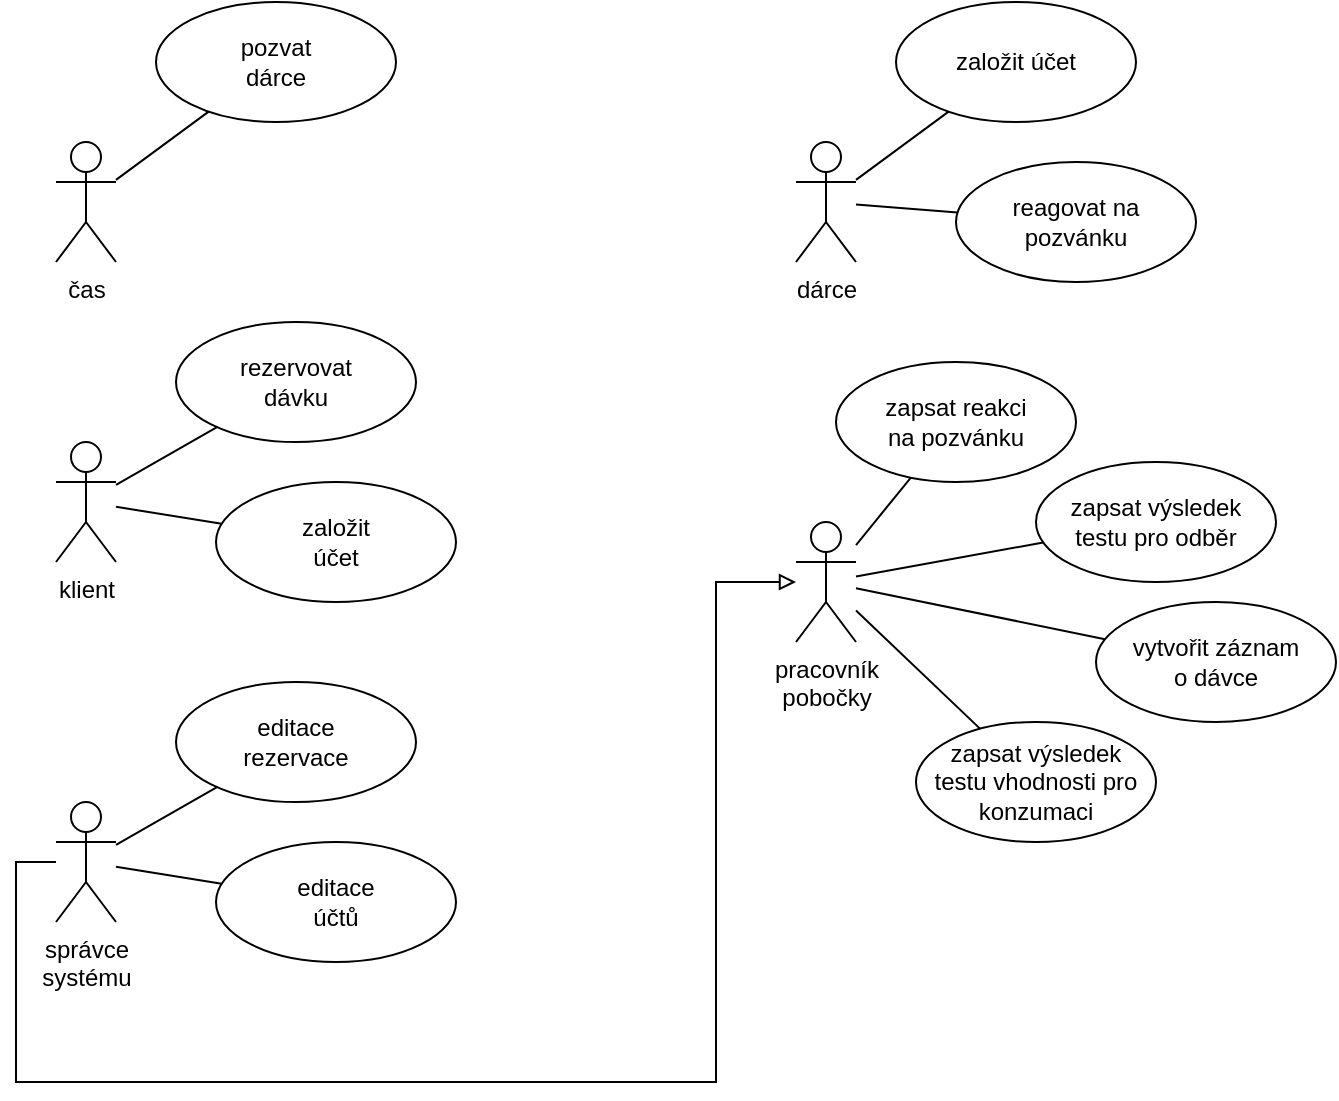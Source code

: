 <mxfile version="20.3.0" type="device"><diagram id="2wnlVEj7CbeUK5qjqbr_" name="Stránka-1"><mxGraphModel dx="1183" dy="773" grid="1" gridSize="10" guides="1" tooltips="1" connect="1" arrows="1" fold="1" page="1" pageScale="1" pageWidth="1100" pageHeight="850" math="0" shadow="0"><root><mxCell id="0"/><mxCell id="1" parent="0"/><mxCell id="KdiXe2GYpy2oAaeqTCCL-4" value="" style="rounded=0;orthogonalLoop=1;jettySize=auto;html=1;endArrow=none;endFill=0;" edge="1" parent="1" source="KdiXe2GYpy2oAaeqTCCL-1" target="KdiXe2GYpy2oAaeqTCCL-3"><mxGeometry relative="1" as="geometry"/></mxCell><mxCell id="KdiXe2GYpy2oAaeqTCCL-1" value="čas" style="shape=umlActor;verticalLabelPosition=bottom;verticalAlign=top;html=1;outlineConnect=0;" vertex="1" parent="1"><mxGeometry x="210" y="190" width="30" height="60" as="geometry"/></mxCell><mxCell id="KdiXe2GYpy2oAaeqTCCL-3" value="pozvat&lt;br&gt;dárce" style="ellipse;whiteSpace=wrap;html=1;verticalAlign=middle;" vertex="1" parent="1"><mxGeometry x="260" y="120" width="120" height="60" as="geometry"/></mxCell><mxCell id="KdiXe2GYpy2oAaeqTCCL-5" value="" style="rounded=0;orthogonalLoop=1;jettySize=auto;html=1;endArrow=none;endFill=0;" edge="1" parent="1" source="KdiXe2GYpy2oAaeqTCCL-6" target="KdiXe2GYpy2oAaeqTCCL-7"><mxGeometry relative="1" as="geometry"/></mxCell><mxCell id="KdiXe2GYpy2oAaeqTCCL-10" style="edgeStyle=none;rounded=0;orthogonalLoop=1;jettySize=auto;html=1;endArrow=none;endFill=0;" edge="1" parent="1" source="KdiXe2GYpy2oAaeqTCCL-6" target="KdiXe2GYpy2oAaeqTCCL-8"><mxGeometry relative="1" as="geometry"/></mxCell><mxCell id="KdiXe2GYpy2oAaeqTCCL-6" value="klient" style="shape=umlActor;verticalLabelPosition=bottom;verticalAlign=top;html=1;outlineConnect=0;" vertex="1" parent="1"><mxGeometry x="210" y="340" width="30" height="60" as="geometry"/></mxCell><mxCell id="KdiXe2GYpy2oAaeqTCCL-7" value="rezervovat&lt;br&gt;dávku" style="ellipse;whiteSpace=wrap;html=1;verticalAlign=middle;" vertex="1" parent="1"><mxGeometry x="270" y="280" width="120" height="60" as="geometry"/></mxCell><mxCell id="KdiXe2GYpy2oAaeqTCCL-8" value="založit&lt;br&gt;účet" style="ellipse;whiteSpace=wrap;html=1;verticalAlign=middle;" vertex="1" parent="1"><mxGeometry x="290" y="360" width="120" height="60" as="geometry"/></mxCell><mxCell id="KdiXe2GYpy2oAaeqTCCL-11" value="" style="rounded=0;orthogonalLoop=1;jettySize=auto;html=1;endArrow=none;endFill=0;" edge="1" parent="1" source="KdiXe2GYpy2oAaeqTCCL-13" target="KdiXe2GYpy2oAaeqTCCL-14"><mxGeometry relative="1" as="geometry"/></mxCell><mxCell id="KdiXe2GYpy2oAaeqTCCL-12" style="edgeStyle=none;rounded=0;orthogonalLoop=1;jettySize=auto;html=1;endArrow=none;endFill=0;" edge="1" parent="1" source="KdiXe2GYpy2oAaeqTCCL-13" target="KdiXe2GYpy2oAaeqTCCL-15"><mxGeometry relative="1" as="geometry"/></mxCell><mxCell id="KdiXe2GYpy2oAaeqTCCL-31" style="edgeStyle=orthogonalEdgeStyle;rounded=0;orthogonalLoop=1;jettySize=auto;html=1;endArrow=block;endFill=0;" edge="1" parent="1" source="KdiXe2GYpy2oAaeqTCCL-13" target="KdiXe2GYpy2oAaeqTCCL-18"><mxGeometry relative="1" as="geometry"><Array as="points"><mxPoint x="190" y="550"/><mxPoint x="190" y="660"/><mxPoint x="540" y="660"/><mxPoint x="540" y="410"/></Array></mxGeometry></mxCell><mxCell id="KdiXe2GYpy2oAaeqTCCL-13" value="správce&lt;br&gt;systému" style="shape=umlActor;verticalLabelPosition=bottom;verticalAlign=top;html=1;outlineConnect=0;" vertex="1" parent="1"><mxGeometry x="210" y="520" width="30" height="60" as="geometry"/></mxCell><mxCell id="KdiXe2GYpy2oAaeqTCCL-14" value="editace&lt;br&gt;rezervace" style="ellipse;whiteSpace=wrap;html=1;verticalAlign=middle;" vertex="1" parent="1"><mxGeometry x="270" y="460" width="120" height="60" as="geometry"/></mxCell><mxCell id="KdiXe2GYpy2oAaeqTCCL-15" value="editace&lt;br&gt;účtů" style="ellipse;whiteSpace=wrap;html=1;verticalAlign=middle;" vertex="1" parent="1"><mxGeometry x="290" y="540" width="120" height="60" as="geometry"/></mxCell><mxCell id="KdiXe2GYpy2oAaeqTCCL-16" value="" style="rounded=0;orthogonalLoop=1;jettySize=auto;html=1;endArrow=none;endFill=0;" edge="1" parent="1" source="KdiXe2GYpy2oAaeqTCCL-18" target="KdiXe2GYpy2oAaeqTCCL-19"><mxGeometry relative="1" as="geometry"/></mxCell><mxCell id="KdiXe2GYpy2oAaeqTCCL-17" style="edgeStyle=none;rounded=0;orthogonalLoop=1;jettySize=auto;html=1;endArrow=none;endFill=0;" edge="1" parent="1" source="KdiXe2GYpy2oAaeqTCCL-18" target="KdiXe2GYpy2oAaeqTCCL-20"><mxGeometry relative="1" as="geometry"/></mxCell><mxCell id="KdiXe2GYpy2oAaeqTCCL-22" style="edgeStyle=none;rounded=0;orthogonalLoop=1;jettySize=auto;html=1;endArrow=none;endFill=0;" edge="1" parent="1" source="KdiXe2GYpy2oAaeqTCCL-18" target="KdiXe2GYpy2oAaeqTCCL-21"><mxGeometry relative="1" as="geometry"/></mxCell><mxCell id="KdiXe2GYpy2oAaeqTCCL-25" style="edgeStyle=none;rounded=0;orthogonalLoop=1;jettySize=auto;html=1;endArrow=none;endFill=0;" edge="1" parent="1" source="KdiXe2GYpy2oAaeqTCCL-18" target="KdiXe2GYpy2oAaeqTCCL-23"><mxGeometry relative="1" as="geometry"/></mxCell><mxCell id="KdiXe2GYpy2oAaeqTCCL-18" value="pracovník&lt;br&gt;pobočky" style="shape=umlActor;verticalLabelPosition=bottom;verticalAlign=top;html=1;outlineConnect=0;" vertex="1" parent="1"><mxGeometry x="580" y="380" width="30" height="60" as="geometry"/></mxCell><mxCell id="KdiXe2GYpy2oAaeqTCCL-19" value="zapsat reakci&lt;br&gt;na pozvánku" style="ellipse;whiteSpace=wrap;html=1;verticalAlign=middle;" vertex="1" parent="1"><mxGeometry x="600" y="300" width="120" height="60" as="geometry"/></mxCell><mxCell id="KdiXe2GYpy2oAaeqTCCL-20" value="zapsat výsledek&lt;br&gt;testu pro odběr" style="ellipse;whiteSpace=wrap;html=1;verticalAlign=middle;" vertex="1" parent="1"><mxGeometry x="700" y="350" width="120" height="60" as="geometry"/></mxCell><mxCell id="KdiXe2GYpy2oAaeqTCCL-21" value="vytvořit záznam&lt;br&gt;o dávce" style="ellipse;whiteSpace=wrap;html=1;verticalAlign=middle;" vertex="1" parent="1"><mxGeometry x="730" y="420" width="120" height="60" as="geometry"/></mxCell><mxCell id="KdiXe2GYpy2oAaeqTCCL-23" value="zapsat výsledek&lt;br&gt;testu vhodnosti pro&lt;br&gt;konzumaci" style="ellipse;whiteSpace=wrap;html=1;verticalAlign=middle;" vertex="1" parent="1"><mxGeometry x="640" y="480" width="120" height="60" as="geometry"/></mxCell><mxCell id="KdiXe2GYpy2oAaeqTCCL-26" value="" style="rounded=0;orthogonalLoop=1;jettySize=auto;html=1;endArrow=none;endFill=0;" edge="1" parent="1" source="KdiXe2GYpy2oAaeqTCCL-27" target="KdiXe2GYpy2oAaeqTCCL-28"><mxGeometry relative="1" as="geometry"/></mxCell><mxCell id="KdiXe2GYpy2oAaeqTCCL-30" style="edgeStyle=none;rounded=0;orthogonalLoop=1;jettySize=auto;html=1;endArrow=none;endFill=0;" edge="1" parent="1" source="KdiXe2GYpy2oAaeqTCCL-27" target="KdiXe2GYpy2oAaeqTCCL-29"><mxGeometry relative="1" as="geometry"/></mxCell><mxCell id="KdiXe2GYpy2oAaeqTCCL-27" value="dárce" style="shape=umlActor;verticalLabelPosition=bottom;verticalAlign=top;html=1;outlineConnect=0;" vertex="1" parent="1"><mxGeometry x="580" y="190" width="30" height="60" as="geometry"/></mxCell><mxCell id="KdiXe2GYpy2oAaeqTCCL-28" value="založit účet" style="ellipse;whiteSpace=wrap;html=1;verticalAlign=middle;" vertex="1" parent="1"><mxGeometry x="630" y="120" width="120" height="60" as="geometry"/></mxCell><mxCell id="KdiXe2GYpy2oAaeqTCCL-29" value="reagovat na pozvánku" style="ellipse;whiteSpace=wrap;html=1;verticalAlign=middle;" vertex="1" parent="1"><mxGeometry x="660" y="200" width="120" height="60" as="geometry"/></mxCell></root></mxGraphModel></diagram></mxfile>